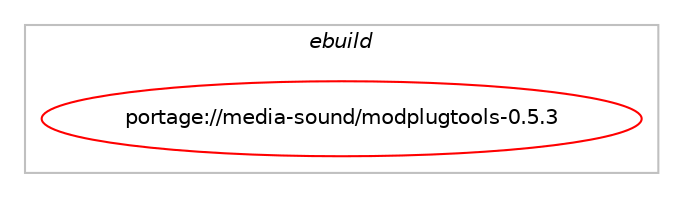 digraph prolog {

# *************
# Graph options
# *************

newrank=true;
concentrate=true;
compound=true;
graph [rankdir=LR,fontname=Helvetica,fontsize=10,ranksep=1.5];#, ranksep=2.5, nodesep=0.2];
edge  [arrowhead=vee];
node  [fontname=Helvetica,fontsize=10];

# **********
# The ebuild
# **********

subgraph cluster_leftcol {
color=gray;
label=<<i>ebuild</i>>;
id [label="portage://media-sound/modplugtools-0.5.3", color=red, width=4, href="../media-sound/modplugtools-0.5.3.svg"];
}

# ****************
# The dependencies
# ****************

subgraph cluster_midcol {
color=gray;
label=<<i>dependencies</i>>;
subgraph cluster_compile {
fillcolor="#eeeeee";
style=filled;
label=<<i>compile</i>>;
# *** BEGIN UNKNOWN DEPENDENCY TYPE (TODO) ***
# id -> equal(package_dependency(portage://media-sound/modplugtools-0.5.3,install,no,media-libs,libao,greaterequal,[0.8.0,,,0.8.0],[],[]))
# *** END UNKNOWN DEPENDENCY TYPE (TODO) ***

# *** BEGIN UNKNOWN DEPENDENCY TYPE (TODO) ***
# id -> equal(package_dependency(portage://media-sound/modplugtools-0.5.3,install,no,media-libs,libmodplug,greaterequal,[0.8.8.1,,,0.8.8.1],[],[]))
# *** END UNKNOWN DEPENDENCY TYPE (TODO) ***

# *** BEGIN UNKNOWN DEPENDENCY TYPE (TODO) ***
# id -> equal(package_dependency(portage://media-sound/modplugtools-0.5.3,install,no,virtual,pkgconfig,none,[,,],[],[]))
# *** END UNKNOWN DEPENDENCY TYPE (TODO) ***

# *** BEGIN UNKNOWN DEPENDENCY TYPE (TODO) ***
# id -> equal(package_dependency(portage://media-sound/modplugtools-0.5.3,install,weak,media-sound,modplugplay,none,[,,],[],[]))
# *** END UNKNOWN DEPENDENCY TYPE (TODO) ***

}
subgraph cluster_compileandrun {
fillcolor="#eeeeee";
style=filled;
label=<<i>compile and run</i>>;
}
subgraph cluster_run {
fillcolor="#eeeeee";
style=filled;
label=<<i>run</i>>;
# *** BEGIN UNKNOWN DEPENDENCY TYPE (TODO) ***
# id -> equal(package_dependency(portage://media-sound/modplugtools-0.5.3,run,no,media-libs,libao,greaterequal,[0.8.0,,,0.8.0],[],[]))
# *** END UNKNOWN DEPENDENCY TYPE (TODO) ***

# *** BEGIN UNKNOWN DEPENDENCY TYPE (TODO) ***
# id -> equal(package_dependency(portage://media-sound/modplugtools-0.5.3,run,no,media-libs,libmodplug,greaterequal,[0.8.8.1,,,0.8.8.1],[],[]))
# *** END UNKNOWN DEPENDENCY TYPE (TODO) ***

# *** BEGIN UNKNOWN DEPENDENCY TYPE (TODO) ***
# id -> equal(package_dependency(portage://media-sound/modplugtools-0.5.3,run,weak,media-sound,modplugplay,none,[,,],[],[]))
# *** END UNKNOWN DEPENDENCY TYPE (TODO) ***

}
}

# **************
# The candidates
# **************

subgraph cluster_choices {
rank=same;
color=gray;
label=<<i>candidates</i>>;

}

}
